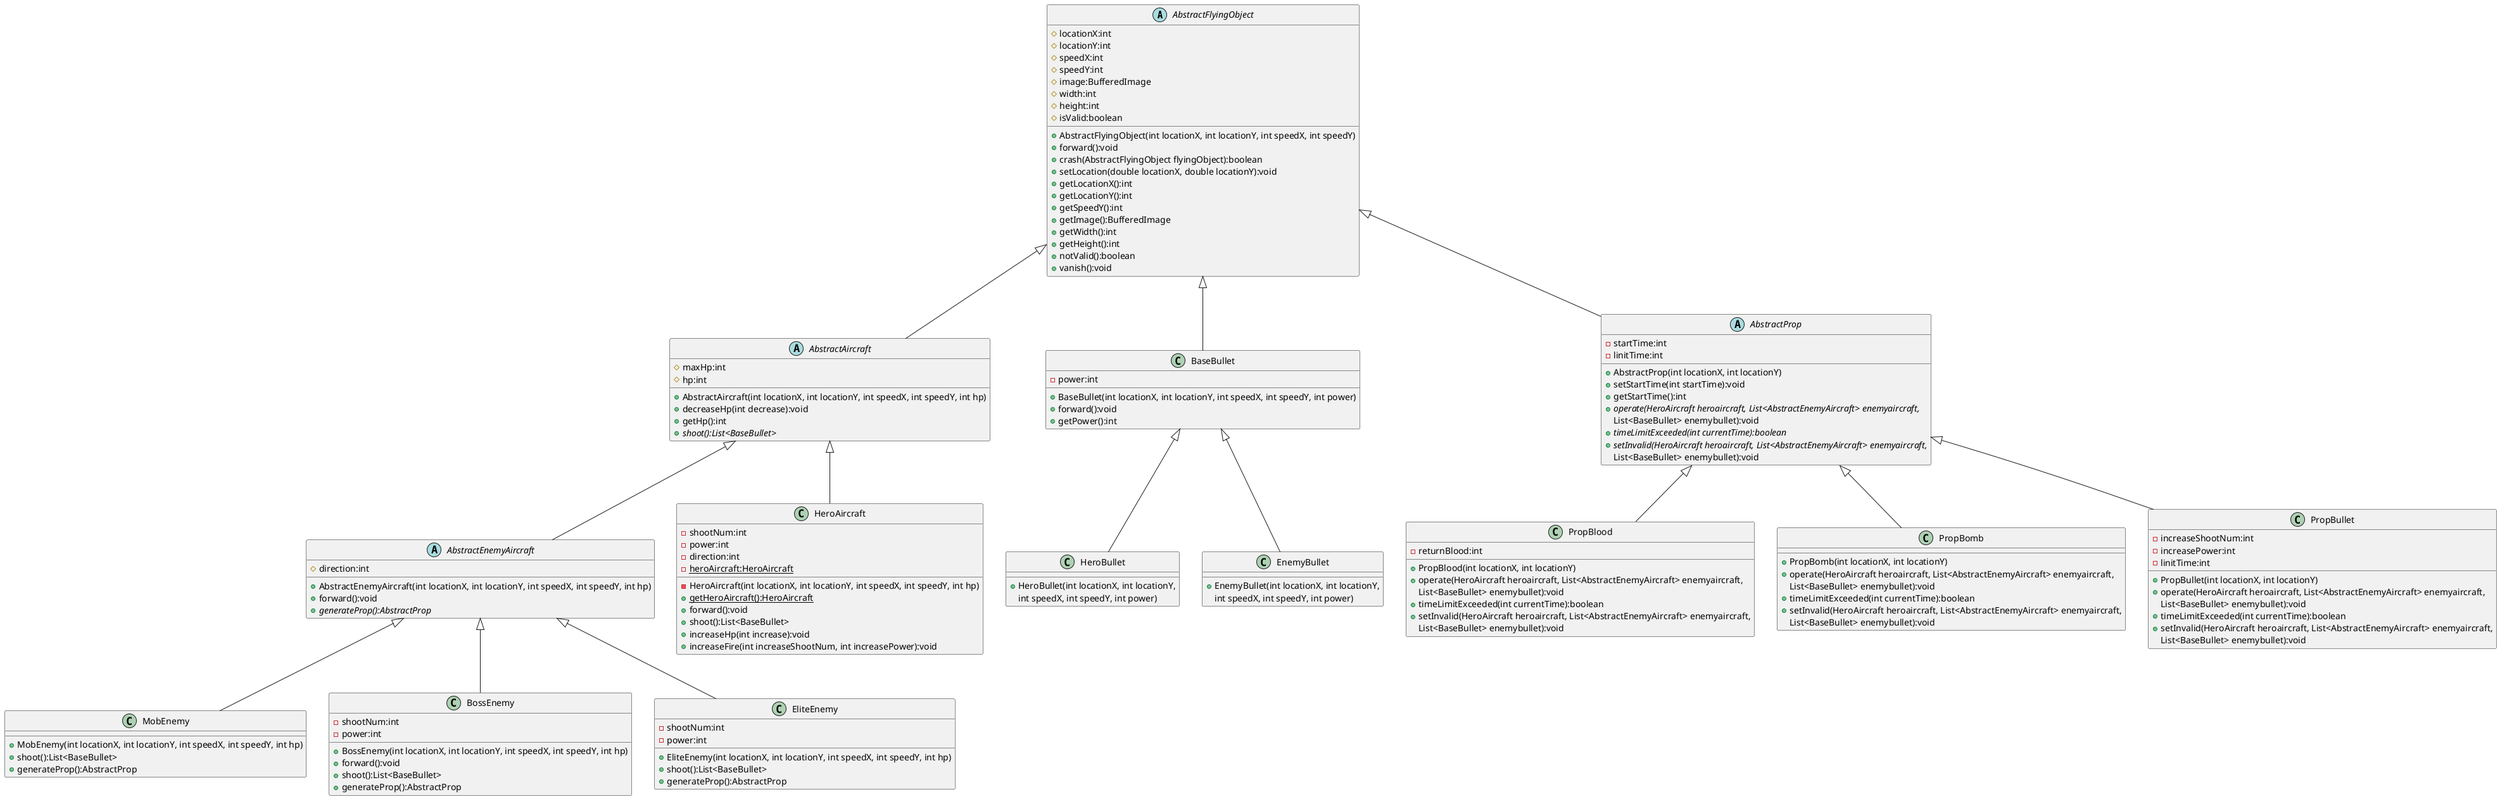 @startuml
'https://plantuml.com/class-diagram

abstract class AbstractFlyingObject
{
    # locationX:int
    # locationY:int
    # speedX:int
    # speedY:int
    # image:BufferedImage
    # width:int
    # height:int
    # isValid:boolean

    + AbstractFlyingObject(int locationX, int locationY, int speedX, int speedY)
    + forward():void
    + crash(AbstractFlyingObject flyingObject):boolean
    + setLocation(double locationX, double locationY):void
    + getLocationX():int
    + getLocationY():int
    + getSpeedY():int
    + getImage():BufferedImage
    + getWidth():int
    + getHeight():int
    + notValid():boolean
    + vanish():void
}

abstract class AbstractAircraft
{
	# maxHp:int
    # hp:int
    + AbstractAircraft(int locationX, int locationY, int speedX, int speedY, int hp)
    + decreaseHp(int decrease):void
    + getHp():int
    + {abstract} shoot():List<BaseBullet>
 }

 abstract class AbstractEnemyAircraft
 {
    # direction:int
    + AbstractEnemyAircraft(int locationX, int locationY, int speedX, int speedY, int hp)
    + forward():void
    + {abstract} generateProp():AbstractProp
 }

class BaseBullet
{
    - power:int
    + BaseBullet(int locationX, int locationY, int speedX, int speedY, int power)
    + forward():void
	+ getPower():int
}

abstract class AbstractProp
{
    - startTime:int
    - linitTime:int
    + AbstractProp(int locationX, int locationY)
    + setStartTime(int startTime):void
    + getStartTime():int
    + {abstract} operate(HeroAircraft heroaircraft, List<AbstractEnemyAircraft> enemyaircraft,
     List<BaseBullet> enemybullet):void
    + {abstract} timeLimitExceeded(int currentTime):boolean
    + {abstract} setInvalid(HeroAircraft heroaircraft, List<AbstractEnemyAircraft> enemyaircraft,
    List<BaseBullet> enemybullet):void
}

AbstractFlyingObject <|-- AbstractAircraft
AbstractFlyingObject <|-- BaseBullet
AbstractFlyingObject <|-- AbstractProp

AbstractAircraft <|-- HeroAircraft
AbstractAircraft <|-- AbstractEnemyAircraft
AbstractEnemyAircraft <|-- MobEnemy
AbstractEnemyAircraft <|-- BossEnemy
AbstractEnemyAircraft <|-- EliteEnemy

BaseBullet <|-- HeroBullet
BaseBullet <|-- EnemyBullet

AbstractProp <|-- PropBlood
AbstractProp <|-- PropBomb
AbstractProp <|-- PropBullet

class HeroAircraft {
    - shootNum:int
    - power:int
    - direction:int
    - {static} heroAircraft:HeroAircraft
    - HeroAircraft(int locationX, int locationY, int speedX, int speedY, int hp)
    + {static} getHeroAircraft():HeroAircraft
    + forward():void
    + shoot():List<BaseBullet>
    + increaseHp(int increase):void
    + increaseFire(int increaseShootNum, int increasePower):void
}

class BossEnemy {
    - shootNum:int
    - power:int
    + BossEnemy(int locationX, int locationY, int speedX, int speedY, int hp)
    + forward():void
    + shoot():List<BaseBullet>
    + generateProp():AbstractProp
}

class EliteEnemy {
    - shootNum:int
    - power:int
    + EliteEnemy(int locationX, int locationY, int speedX, int speedY, int hp)
    + shoot():List<BaseBullet>
    + generateProp():AbstractProp
}

class MobEnemy {
    + MobEnemy(int locationX, int locationY, int speedX, int speedY, int hp)
    + shoot():List<BaseBullet>
    + generateProp():AbstractProp
}

class HeroBullet {
    + HeroBullet(int locationX, int locationY,
     int speedX, int speedY, int power)
}

class EnemyBullet {
    + EnemyBullet(int locationX, int locationY,
     int speedX, int speedY, int power)
}

class PropBlood {
    - returnBlood:int
    + PropBlood(int locationX, int locationY)
    + operate(HeroAircraft heroaircraft, List<AbstractEnemyAircraft> enemyaircraft,
    List<BaseBullet> enemybullet):void
    + timeLimitExceeded(int currentTime):boolean
    + setInvalid(HeroAircraft heroaircraft, List<AbstractEnemyAircraft> enemyaircraft,
    List<BaseBullet> enemybullet):void
}

class PropBomb {
    + PropBomb(int locationX, int locationY)
    + operate(HeroAircraft heroaircraft, List<AbstractEnemyAircraft> enemyaircraft,
    List<BaseBullet> enemybullet):void
    + timeLimitExceeded(int currentTime):boolean
    + setInvalid(HeroAircraft heroaircraft, List<AbstractEnemyAircraft> enemyaircraft,
    List<BaseBullet> enemybullet):void
}

class PropBullet {
    - increaseShootNum:int
    - increasePower:int
    - linitTime:int
    + PropBullet(int locationX, int locationY)
    + operate(HeroAircraft heroaircraft, List<AbstractEnemyAircraft> enemyaircraft,
    List<BaseBullet> enemybullet):void
    + timeLimitExceeded(int currentTime):boolean
    + setInvalid(HeroAircraft heroaircraft, List<AbstractEnemyAircraft> enemyaircraft,
    List<BaseBullet> enemybullet):void
}

@enduml